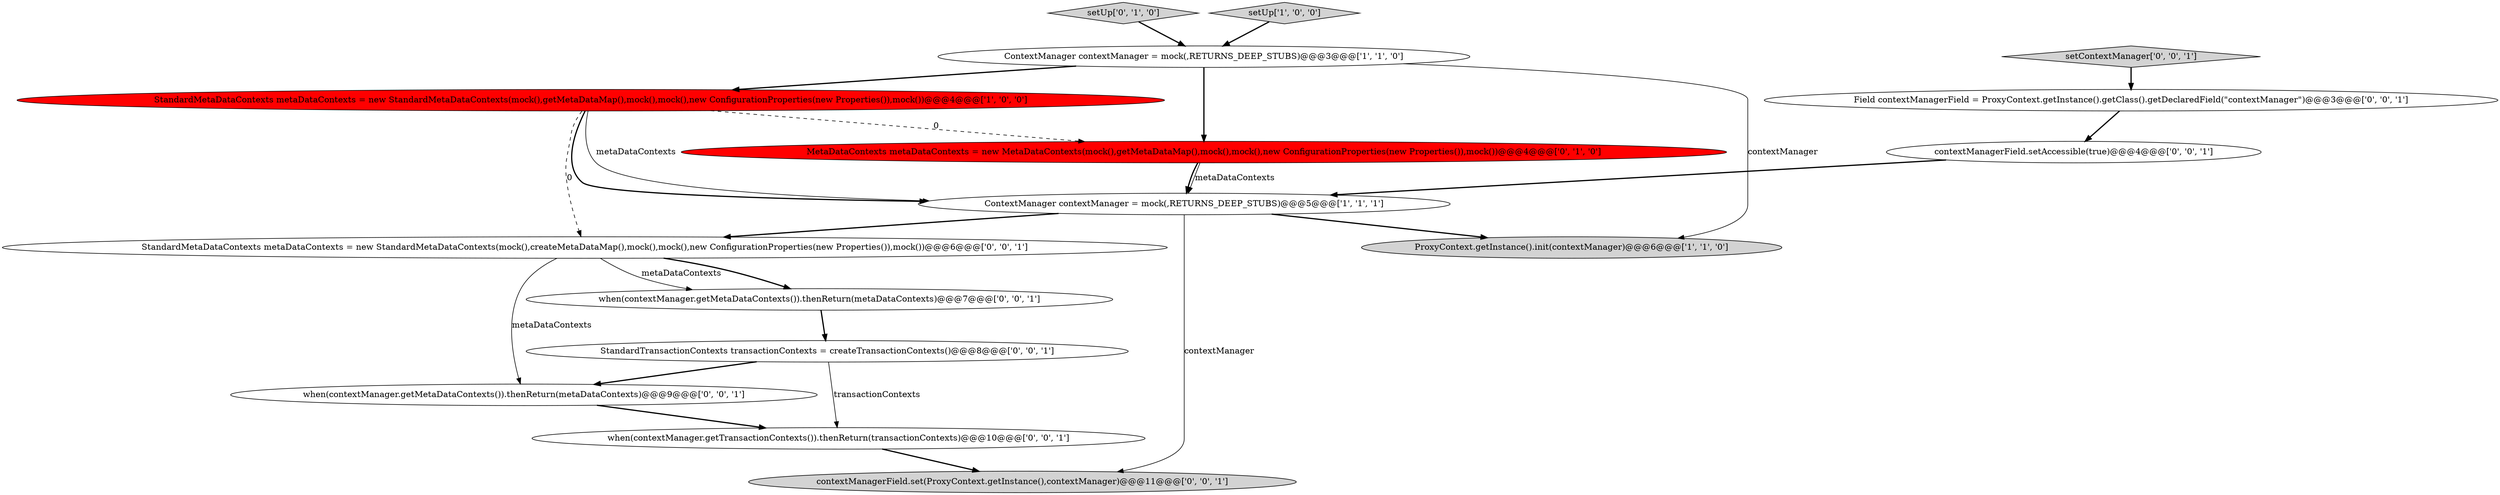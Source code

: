 digraph {
14 [style = filled, label = "StandardMetaDataContexts metaDataContexts = new StandardMetaDataContexts(mock(),createMetaDataMap(),mock(),mock(),new ConfigurationProperties(new Properties()),mock())@@@6@@@['0', '0', '1']", fillcolor = white, shape = ellipse image = "AAA0AAABBB3BBB"];
5 [style = filled, label = "setUp['0', '1', '0']", fillcolor = lightgray, shape = diamond image = "AAA0AAABBB2BBB"];
0 [style = filled, label = "setUp['1', '0', '0']", fillcolor = lightgray, shape = diamond image = "AAA0AAABBB1BBB"];
2 [style = filled, label = "ProxyContext.getInstance().init(contextManager)@@@6@@@['1', '1', '0']", fillcolor = lightgray, shape = ellipse image = "AAA0AAABBB1BBB"];
10 [style = filled, label = "when(contextManager.getMetaDataContexts()).thenReturn(metaDataContexts)@@@9@@@['0', '0', '1']", fillcolor = white, shape = ellipse image = "AAA0AAABBB3BBB"];
6 [style = filled, label = "MetaDataContexts metaDataContexts = new MetaDataContexts(mock(),getMetaDataMap(),mock(),mock(),new ConfigurationProperties(new Properties()),mock())@@@4@@@['0', '1', '0']", fillcolor = red, shape = ellipse image = "AAA1AAABBB2BBB"];
13 [style = filled, label = "when(contextManager.getMetaDataContexts()).thenReturn(metaDataContexts)@@@7@@@['0', '0', '1']", fillcolor = white, shape = ellipse image = "AAA0AAABBB3BBB"];
12 [style = filled, label = "setContextManager['0', '0', '1']", fillcolor = lightgray, shape = diamond image = "AAA0AAABBB3BBB"];
15 [style = filled, label = "when(contextManager.getTransactionContexts()).thenReturn(transactionContexts)@@@10@@@['0', '0', '1']", fillcolor = white, shape = ellipse image = "AAA0AAABBB3BBB"];
4 [style = filled, label = "ContextManager contextManager = mock(,RETURNS_DEEP_STUBS)@@@5@@@['1', '1', '1']", fillcolor = white, shape = ellipse image = "AAA0AAABBB1BBB"];
11 [style = filled, label = "contextManagerField.set(ProxyContext.getInstance(),contextManager)@@@11@@@['0', '0', '1']", fillcolor = lightgray, shape = ellipse image = "AAA0AAABBB3BBB"];
9 [style = filled, label = "StandardTransactionContexts transactionContexts = createTransactionContexts()@@@8@@@['0', '0', '1']", fillcolor = white, shape = ellipse image = "AAA0AAABBB3BBB"];
7 [style = filled, label = "Field contextManagerField = ProxyContext.getInstance().getClass().getDeclaredField(\"contextManager\")@@@3@@@['0', '0', '1']", fillcolor = white, shape = ellipse image = "AAA0AAABBB3BBB"];
1 [style = filled, label = "StandardMetaDataContexts metaDataContexts = new StandardMetaDataContexts(mock(),getMetaDataMap(),mock(),mock(),new ConfigurationProperties(new Properties()),mock())@@@4@@@['1', '0', '0']", fillcolor = red, shape = ellipse image = "AAA1AAABBB1BBB"];
8 [style = filled, label = "contextManagerField.setAccessible(true)@@@4@@@['0', '0', '1']", fillcolor = white, shape = ellipse image = "AAA0AAABBB3BBB"];
3 [style = filled, label = "ContextManager contextManager = mock(,RETURNS_DEEP_STUBS)@@@3@@@['1', '1', '0']", fillcolor = white, shape = ellipse image = "AAA0AAABBB1BBB"];
0->3 [style = bold, label=""];
5->3 [style = bold, label=""];
1->4 [style = bold, label=""];
4->14 [style = bold, label=""];
10->15 [style = bold, label=""];
6->4 [style = solid, label="metaDataContexts"];
3->1 [style = bold, label=""];
1->14 [style = dashed, label="0"];
4->11 [style = solid, label="contextManager"];
3->2 [style = solid, label="contextManager"];
3->6 [style = bold, label=""];
14->13 [style = solid, label="metaDataContexts"];
4->2 [style = bold, label=""];
9->10 [style = bold, label=""];
7->8 [style = bold, label=""];
12->7 [style = bold, label=""];
1->4 [style = solid, label="metaDataContexts"];
6->4 [style = bold, label=""];
9->15 [style = solid, label="transactionContexts"];
14->10 [style = solid, label="metaDataContexts"];
15->11 [style = bold, label=""];
1->6 [style = dashed, label="0"];
13->9 [style = bold, label=""];
8->4 [style = bold, label=""];
14->13 [style = bold, label=""];
}
